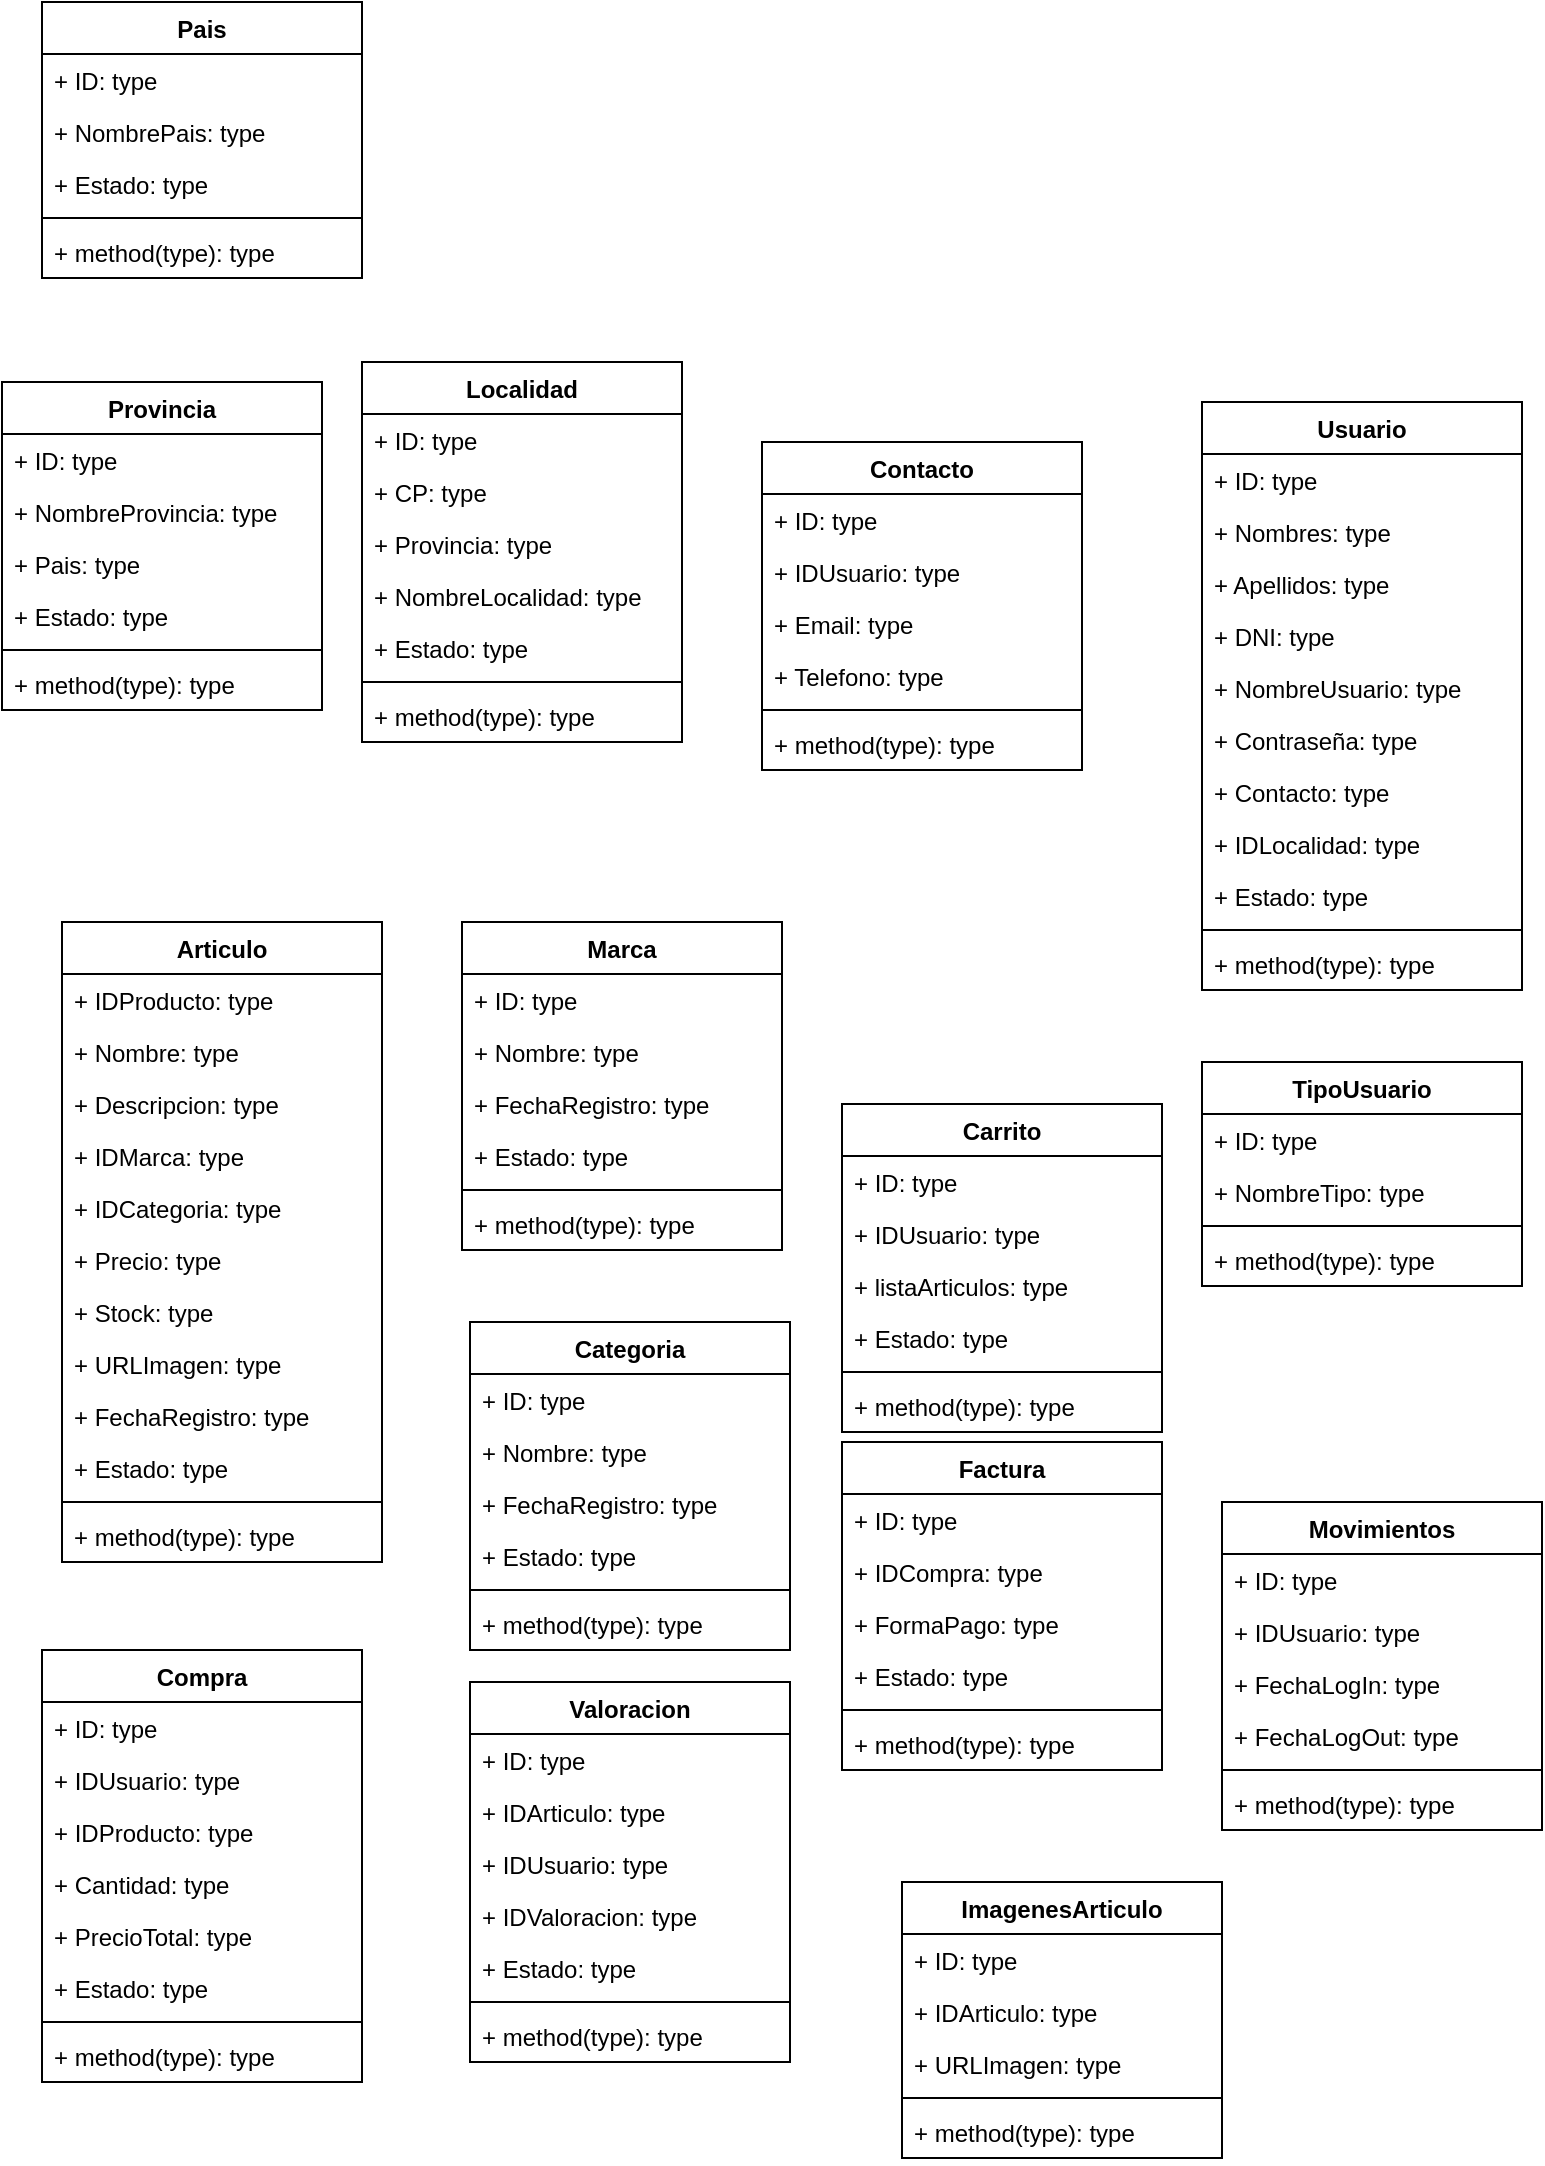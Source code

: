 <mxfile version="17.4.2" type="device"><diagram id="C5RBs43oDa-KdzZeNtuy" name="Page-1"><mxGraphModel dx="782" dy="1663" grid="1" gridSize="10" guides="1" tooltips="1" connect="1" arrows="1" fold="1" page="1" pageScale="1" pageWidth="827" pageHeight="1169" math="0" shadow="0"><root><mxCell id="WIyWlLk6GJQsqaUBKTNV-0"/><mxCell id="WIyWlLk6GJQsqaUBKTNV-1" parent="WIyWlLk6GJQsqaUBKTNV-0"/><mxCell id="viKCft9GVTSBlBhjGcUB-1" value="Articulo" style="swimlane;fontStyle=1;align=center;verticalAlign=top;childLayout=stackLayout;horizontal=1;startSize=26;horizontalStack=0;resizeParent=1;resizeParentMax=0;resizeLast=0;collapsible=1;marginBottom=0;" parent="WIyWlLk6GJQsqaUBKTNV-1" vertex="1"><mxGeometry x="50" y="90" width="160" height="320" as="geometry"/></mxCell><mxCell id="viKCft9GVTSBlBhjGcUB-2" value="+ IDProducto: type" style="text;strokeColor=none;fillColor=none;align=left;verticalAlign=top;spacingLeft=4;spacingRight=4;overflow=hidden;rotatable=0;points=[[0,0.5],[1,0.5]];portConstraint=eastwest;" parent="viKCft9GVTSBlBhjGcUB-1" vertex="1"><mxGeometry y="26" width="160" height="26" as="geometry"/></mxCell><mxCell id="viKCft9GVTSBlBhjGcUB-26" value="+ Nombre: type" style="text;strokeColor=none;fillColor=none;align=left;verticalAlign=top;spacingLeft=4;spacingRight=4;overflow=hidden;rotatable=0;points=[[0,0.5],[1,0.5]];portConstraint=eastwest;" parent="viKCft9GVTSBlBhjGcUB-1" vertex="1"><mxGeometry y="52" width="160" height="26" as="geometry"/></mxCell><mxCell id="viKCft9GVTSBlBhjGcUB-23" value="+ Descripcion: type" style="text;strokeColor=none;fillColor=none;align=left;verticalAlign=top;spacingLeft=4;spacingRight=4;overflow=hidden;rotatable=0;points=[[0,0.5],[1,0.5]];portConstraint=eastwest;" parent="viKCft9GVTSBlBhjGcUB-1" vertex="1"><mxGeometry y="78" width="160" height="26" as="geometry"/></mxCell><mxCell id="viKCft9GVTSBlBhjGcUB-24" value="+ IDMarca: type" style="text;strokeColor=none;fillColor=none;align=left;verticalAlign=top;spacingLeft=4;spacingRight=4;overflow=hidden;rotatable=0;points=[[0,0.5],[1,0.5]];portConstraint=eastwest;" parent="viKCft9GVTSBlBhjGcUB-1" vertex="1"><mxGeometry y="104" width="160" height="26" as="geometry"/></mxCell><mxCell id="viKCft9GVTSBlBhjGcUB-28" value="+ IDCategoria: type" style="text;strokeColor=none;fillColor=none;align=left;verticalAlign=top;spacingLeft=4;spacingRight=4;overflow=hidden;rotatable=0;points=[[0,0.5],[1,0.5]];portConstraint=eastwest;" parent="viKCft9GVTSBlBhjGcUB-1" vertex="1"><mxGeometry y="130" width="160" height="26" as="geometry"/></mxCell><mxCell id="viKCft9GVTSBlBhjGcUB-27" value="+ Precio: type" style="text;strokeColor=none;fillColor=none;align=left;verticalAlign=top;spacingLeft=4;spacingRight=4;overflow=hidden;rotatable=0;points=[[0,0.5],[1,0.5]];portConstraint=eastwest;" parent="viKCft9GVTSBlBhjGcUB-1" vertex="1"><mxGeometry y="156" width="160" height="26" as="geometry"/></mxCell><mxCell id="viKCft9GVTSBlBhjGcUB-21" value="+ Stock: type" style="text;strokeColor=none;fillColor=none;align=left;verticalAlign=top;spacingLeft=4;spacingRight=4;overflow=hidden;rotatable=0;points=[[0,0.5],[1,0.5]];portConstraint=eastwest;" parent="viKCft9GVTSBlBhjGcUB-1" vertex="1"><mxGeometry y="182" width="160" height="26" as="geometry"/></mxCell><mxCell id="viKCft9GVTSBlBhjGcUB-22" value="+ URLImagen: type" style="text;strokeColor=none;fillColor=none;align=left;verticalAlign=top;spacingLeft=4;spacingRight=4;overflow=hidden;rotatable=0;points=[[0,0.5],[1,0.5]];portConstraint=eastwest;" parent="viKCft9GVTSBlBhjGcUB-1" vertex="1"><mxGeometry y="208" width="160" height="26" as="geometry"/></mxCell><mxCell id="viKCft9GVTSBlBhjGcUB-29" value="+ FechaRegistro: type" style="text;strokeColor=none;fillColor=none;align=left;verticalAlign=top;spacingLeft=4;spacingRight=4;overflow=hidden;rotatable=0;points=[[0,0.5],[1,0.5]];portConstraint=eastwest;" parent="viKCft9GVTSBlBhjGcUB-1" vertex="1"><mxGeometry y="234" width="160" height="26" as="geometry"/></mxCell><mxCell id="viKCft9GVTSBlBhjGcUB-31" value="+ Estado: type" style="text;strokeColor=none;fillColor=none;align=left;verticalAlign=top;spacingLeft=4;spacingRight=4;overflow=hidden;rotatable=0;points=[[0,0.5],[1,0.5]];portConstraint=eastwest;" parent="viKCft9GVTSBlBhjGcUB-1" vertex="1"><mxGeometry y="260" width="160" height="26" as="geometry"/></mxCell><mxCell id="viKCft9GVTSBlBhjGcUB-3" value="" style="line;strokeWidth=1;fillColor=none;align=left;verticalAlign=middle;spacingTop=-1;spacingLeft=3;spacingRight=3;rotatable=0;labelPosition=right;points=[];portConstraint=eastwest;" parent="viKCft9GVTSBlBhjGcUB-1" vertex="1"><mxGeometry y="286" width="160" height="8" as="geometry"/></mxCell><mxCell id="viKCft9GVTSBlBhjGcUB-4" value="+ method(type): type" style="text;strokeColor=none;fillColor=none;align=left;verticalAlign=top;spacingLeft=4;spacingRight=4;overflow=hidden;rotatable=0;points=[[0,0.5],[1,0.5]];portConstraint=eastwest;" parent="viKCft9GVTSBlBhjGcUB-1" vertex="1"><mxGeometry y="294" width="160" height="26" as="geometry"/></mxCell><mxCell id="viKCft9GVTSBlBhjGcUB-5" value="Marca" style="swimlane;fontStyle=1;align=center;verticalAlign=top;childLayout=stackLayout;horizontal=1;startSize=26;horizontalStack=0;resizeParent=1;resizeParentMax=0;resizeLast=0;collapsible=1;marginBottom=0;" parent="WIyWlLk6GJQsqaUBKTNV-1" vertex="1"><mxGeometry x="250" y="90" width="160" height="164" as="geometry"/></mxCell><mxCell id="viKCft9GVTSBlBhjGcUB-6" value="+ ID: type" style="text;strokeColor=none;fillColor=none;align=left;verticalAlign=top;spacingLeft=4;spacingRight=4;overflow=hidden;rotatable=0;points=[[0,0.5],[1,0.5]];portConstraint=eastwest;" parent="viKCft9GVTSBlBhjGcUB-5" vertex="1"><mxGeometry y="26" width="160" height="26" as="geometry"/></mxCell><mxCell id="viKCft9GVTSBlBhjGcUB-34" value="+ Nombre: type" style="text;strokeColor=none;fillColor=none;align=left;verticalAlign=top;spacingLeft=4;spacingRight=4;overflow=hidden;rotatable=0;points=[[0,0.5],[1,0.5]];portConstraint=eastwest;" parent="viKCft9GVTSBlBhjGcUB-5" vertex="1"><mxGeometry y="52" width="160" height="26" as="geometry"/></mxCell><mxCell id="viKCft9GVTSBlBhjGcUB-35" value="+ FechaRegistro: type" style="text;strokeColor=none;fillColor=none;align=left;verticalAlign=top;spacingLeft=4;spacingRight=4;overflow=hidden;rotatable=0;points=[[0,0.5],[1,0.5]];portConstraint=eastwest;" parent="viKCft9GVTSBlBhjGcUB-5" vertex="1"><mxGeometry y="78" width="160" height="26" as="geometry"/></mxCell><mxCell id="viKCft9GVTSBlBhjGcUB-33" value="+ Estado: type" style="text;strokeColor=none;fillColor=none;align=left;verticalAlign=top;spacingLeft=4;spacingRight=4;overflow=hidden;rotatable=0;points=[[0,0.5],[1,0.5]];portConstraint=eastwest;" parent="viKCft9GVTSBlBhjGcUB-5" vertex="1"><mxGeometry y="104" width="160" height="26" as="geometry"/></mxCell><mxCell id="viKCft9GVTSBlBhjGcUB-7" value="" style="line;strokeWidth=1;fillColor=none;align=left;verticalAlign=middle;spacingTop=-1;spacingLeft=3;spacingRight=3;rotatable=0;labelPosition=right;points=[];portConstraint=eastwest;" parent="viKCft9GVTSBlBhjGcUB-5" vertex="1"><mxGeometry y="130" width="160" height="8" as="geometry"/></mxCell><mxCell id="viKCft9GVTSBlBhjGcUB-8" value="+ method(type): type" style="text;strokeColor=none;fillColor=none;align=left;verticalAlign=top;spacingLeft=4;spacingRight=4;overflow=hidden;rotatable=0;points=[[0,0.5],[1,0.5]];portConstraint=eastwest;" parent="viKCft9GVTSBlBhjGcUB-5" vertex="1"><mxGeometry y="138" width="160" height="26" as="geometry"/></mxCell><mxCell id="viKCft9GVTSBlBhjGcUB-9" value="Categoria" style="swimlane;fontStyle=1;align=center;verticalAlign=top;childLayout=stackLayout;horizontal=1;startSize=26;horizontalStack=0;resizeParent=1;resizeParentMax=0;resizeLast=0;collapsible=1;marginBottom=0;" parent="WIyWlLk6GJQsqaUBKTNV-1" vertex="1"><mxGeometry x="254" y="290" width="160" height="164" as="geometry"/></mxCell><mxCell id="viKCft9GVTSBlBhjGcUB-10" value="+ ID: type" style="text;strokeColor=none;fillColor=none;align=left;verticalAlign=top;spacingLeft=4;spacingRight=4;overflow=hidden;rotatable=0;points=[[0,0.5],[1,0.5]];portConstraint=eastwest;" parent="viKCft9GVTSBlBhjGcUB-9" vertex="1"><mxGeometry y="26" width="160" height="26" as="geometry"/></mxCell><mxCell id="viKCft9GVTSBlBhjGcUB-36" value="+ Nombre: type" style="text;strokeColor=none;fillColor=none;align=left;verticalAlign=top;spacingLeft=4;spacingRight=4;overflow=hidden;rotatable=0;points=[[0,0.5],[1,0.5]];portConstraint=eastwest;" parent="viKCft9GVTSBlBhjGcUB-9" vertex="1"><mxGeometry y="52" width="160" height="26" as="geometry"/></mxCell><mxCell id="viKCft9GVTSBlBhjGcUB-37" value="+ FechaRegistro: type" style="text;strokeColor=none;fillColor=none;align=left;verticalAlign=top;spacingLeft=4;spacingRight=4;overflow=hidden;rotatable=0;points=[[0,0.5],[1,0.5]];portConstraint=eastwest;" parent="viKCft9GVTSBlBhjGcUB-9" vertex="1"><mxGeometry y="78" width="160" height="26" as="geometry"/></mxCell><mxCell id="viKCft9GVTSBlBhjGcUB-38" value="+ Estado: type" style="text;strokeColor=none;fillColor=none;align=left;verticalAlign=top;spacingLeft=4;spacingRight=4;overflow=hidden;rotatable=0;points=[[0,0.5],[1,0.5]];portConstraint=eastwest;" parent="viKCft9GVTSBlBhjGcUB-9" vertex="1"><mxGeometry y="104" width="160" height="26" as="geometry"/></mxCell><mxCell id="viKCft9GVTSBlBhjGcUB-11" value="" style="line;strokeWidth=1;fillColor=none;align=left;verticalAlign=middle;spacingTop=-1;spacingLeft=3;spacingRight=3;rotatable=0;labelPosition=right;points=[];portConstraint=eastwest;" parent="viKCft9GVTSBlBhjGcUB-9" vertex="1"><mxGeometry y="130" width="160" height="8" as="geometry"/></mxCell><mxCell id="viKCft9GVTSBlBhjGcUB-12" value="+ method(type): type" style="text;strokeColor=none;fillColor=none;align=left;verticalAlign=top;spacingLeft=4;spacingRight=4;overflow=hidden;rotatable=0;points=[[0,0.5],[1,0.5]];portConstraint=eastwest;" parent="viKCft9GVTSBlBhjGcUB-9" vertex="1"><mxGeometry y="138" width="160" height="26" as="geometry"/></mxCell><mxCell id="viKCft9GVTSBlBhjGcUB-13" value="Carrito" style="swimlane;fontStyle=1;align=center;verticalAlign=top;childLayout=stackLayout;horizontal=1;startSize=26;horizontalStack=0;resizeParent=1;resizeParentMax=0;resizeLast=0;collapsible=1;marginBottom=0;" parent="WIyWlLk6GJQsqaUBKTNV-1" vertex="1"><mxGeometry x="440" y="181" width="160" height="164" as="geometry"/></mxCell><mxCell id="viKCft9GVTSBlBhjGcUB-14" value="+ ID: type" style="text;strokeColor=none;fillColor=none;align=left;verticalAlign=top;spacingLeft=4;spacingRight=4;overflow=hidden;rotatable=0;points=[[0,0.5],[1,0.5]];portConstraint=eastwest;" parent="viKCft9GVTSBlBhjGcUB-13" vertex="1"><mxGeometry y="26" width="160" height="26" as="geometry"/></mxCell><mxCell id="viKCft9GVTSBlBhjGcUB-39" value="+ IDUsuario: type" style="text;strokeColor=none;fillColor=none;align=left;verticalAlign=top;spacingLeft=4;spacingRight=4;overflow=hidden;rotatable=0;points=[[0,0.5],[1,0.5]];portConstraint=eastwest;" parent="viKCft9GVTSBlBhjGcUB-13" vertex="1"><mxGeometry y="52" width="160" height="26" as="geometry"/></mxCell><mxCell id="viKCft9GVTSBlBhjGcUB-40" value="+ listaArticulos: type" style="text;strokeColor=none;fillColor=none;align=left;verticalAlign=top;spacingLeft=4;spacingRight=4;overflow=hidden;rotatable=0;points=[[0,0.5],[1,0.5]];portConstraint=eastwest;" parent="viKCft9GVTSBlBhjGcUB-13" vertex="1"><mxGeometry y="78" width="160" height="26" as="geometry"/></mxCell><mxCell id="xOMj_ARB8Mjc3hyFYVO3-38" value="+ Estado: type" style="text;strokeColor=none;fillColor=none;align=left;verticalAlign=top;spacingLeft=4;spacingRight=4;overflow=hidden;rotatable=0;points=[[0,0.5],[1,0.5]];portConstraint=eastwest;" parent="viKCft9GVTSBlBhjGcUB-13" vertex="1"><mxGeometry y="104" width="160" height="26" as="geometry"/></mxCell><mxCell id="viKCft9GVTSBlBhjGcUB-15" value="" style="line;strokeWidth=1;fillColor=none;align=left;verticalAlign=middle;spacingTop=-1;spacingLeft=3;spacingRight=3;rotatable=0;labelPosition=right;points=[];portConstraint=eastwest;" parent="viKCft9GVTSBlBhjGcUB-13" vertex="1"><mxGeometry y="130" width="160" height="8" as="geometry"/></mxCell><mxCell id="viKCft9GVTSBlBhjGcUB-16" value="+ method(type): type" style="text;strokeColor=none;fillColor=none;align=left;verticalAlign=top;spacingLeft=4;spacingRight=4;overflow=hidden;rotatable=0;points=[[0,0.5],[1,0.5]];portConstraint=eastwest;" parent="viKCft9GVTSBlBhjGcUB-13" vertex="1"><mxGeometry y="138" width="160" height="26" as="geometry"/></mxCell><mxCell id="viKCft9GVTSBlBhjGcUB-17" value="Compra" style="swimlane;fontStyle=1;align=center;verticalAlign=top;childLayout=stackLayout;horizontal=1;startSize=26;horizontalStack=0;resizeParent=1;resizeParentMax=0;resizeLast=0;collapsible=1;marginBottom=0;" parent="WIyWlLk6GJQsqaUBKTNV-1" vertex="1"><mxGeometry x="40" y="454" width="160" height="216" as="geometry"/></mxCell><mxCell id="viKCft9GVTSBlBhjGcUB-18" value="+ ID: type" style="text;strokeColor=none;fillColor=none;align=left;verticalAlign=top;spacingLeft=4;spacingRight=4;overflow=hidden;rotatable=0;points=[[0,0.5],[1,0.5]];portConstraint=eastwest;" parent="viKCft9GVTSBlBhjGcUB-17" vertex="1"><mxGeometry y="26" width="160" height="26" as="geometry"/></mxCell><mxCell id="xOMj_ARB8Mjc3hyFYVO3-39" value="+ IDUsuario: type" style="text;strokeColor=none;fillColor=none;align=left;verticalAlign=top;spacingLeft=4;spacingRight=4;overflow=hidden;rotatable=0;points=[[0,0.5],[1,0.5]];portConstraint=eastwest;" parent="viKCft9GVTSBlBhjGcUB-17" vertex="1"><mxGeometry y="52" width="160" height="26" as="geometry"/></mxCell><mxCell id="xOMj_ARB8Mjc3hyFYVO3-55" value="+ IDProducto: type" style="text;strokeColor=none;fillColor=none;align=left;verticalAlign=top;spacingLeft=4;spacingRight=4;overflow=hidden;rotatable=0;points=[[0,0.5],[1,0.5]];portConstraint=eastwest;" parent="viKCft9GVTSBlBhjGcUB-17" vertex="1"><mxGeometry y="78" width="160" height="26" as="geometry"/></mxCell><mxCell id="xOMj_ARB8Mjc3hyFYVO3-43" value="+ Cantidad: type" style="text;strokeColor=none;fillColor=none;align=left;verticalAlign=top;spacingLeft=4;spacingRight=4;overflow=hidden;rotatable=0;points=[[0,0.5],[1,0.5]];portConstraint=eastwest;" parent="viKCft9GVTSBlBhjGcUB-17" vertex="1"><mxGeometry y="104" width="160" height="26" as="geometry"/></mxCell><mxCell id="xOMj_ARB8Mjc3hyFYVO3-45" value="+ PrecioTotal: type" style="text;strokeColor=none;fillColor=none;align=left;verticalAlign=top;spacingLeft=4;spacingRight=4;overflow=hidden;rotatable=0;points=[[0,0.5],[1,0.5]];portConstraint=eastwest;" parent="viKCft9GVTSBlBhjGcUB-17" vertex="1"><mxGeometry y="130" width="160" height="26" as="geometry"/></mxCell><mxCell id="xOMj_ARB8Mjc3hyFYVO3-40" value="+ Estado: type" style="text;strokeColor=none;fillColor=none;align=left;verticalAlign=top;spacingLeft=4;spacingRight=4;overflow=hidden;rotatable=0;points=[[0,0.5],[1,0.5]];portConstraint=eastwest;" parent="viKCft9GVTSBlBhjGcUB-17" vertex="1"><mxGeometry y="156" width="160" height="26" as="geometry"/></mxCell><mxCell id="viKCft9GVTSBlBhjGcUB-19" value="" style="line;strokeWidth=1;fillColor=none;align=left;verticalAlign=middle;spacingTop=-1;spacingLeft=3;spacingRight=3;rotatable=0;labelPosition=right;points=[];portConstraint=eastwest;" parent="viKCft9GVTSBlBhjGcUB-17" vertex="1"><mxGeometry y="182" width="160" height="8" as="geometry"/></mxCell><mxCell id="viKCft9GVTSBlBhjGcUB-20" value="+ method(type): type" style="text;strokeColor=none;fillColor=none;align=left;verticalAlign=top;spacingLeft=4;spacingRight=4;overflow=hidden;rotatable=0;points=[[0,0.5],[1,0.5]];portConstraint=eastwest;" parent="viKCft9GVTSBlBhjGcUB-17" vertex="1"><mxGeometry y="190" width="160" height="26" as="geometry"/></mxCell><mxCell id="viKCft9GVTSBlBhjGcUB-41" value="Usuario" style="swimlane;fontStyle=1;align=center;verticalAlign=top;childLayout=stackLayout;horizontal=1;startSize=26;horizontalStack=0;resizeParent=1;resizeParentMax=0;resizeLast=0;collapsible=1;marginBottom=0;" parent="WIyWlLk6GJQsqaUBKTNV-1" vertex="1"><mxGeometry x="620" y="-170" width="160" height="294" as="geometry"/></mxCell><mxCell id="viKCft9GVTSBlBhjGcUB-42" value="+ ID: type" style="text;strokeColor=none;fillColor=none;align=left;verticalAlign=top;spacingLeft=4;spacingRight=4;overflow=hidden;rotatable=0;points=[[0,0.5],[1,0.5]];portConstraint=eastwest;" parent="viKCft9GVTSBlBhjGcUB-41" vertex="1"><mxGeometry y="26" width="160" height="26" as="geometry"/></mxCell><mxCell id="viKCft9GVTSBlBhjGcUB-46" value="+ Nombres: type" style="text;strokeColor=none;fillColor=none;align=left;verticalAlign=top;spacingLeft=4;spacingRight=4;overflow=hidden;rotatable=0;points=[[0,0.5],[1,0.5]];portConstraint=eastwest;" parent="viKCft9GVTSBlBhjGcUB-41" vertex="1"><mxGeometry y="52" width="160" height="26" as="geometry"/></mxCell><mxCell id="viKCft9GVTSBlBhjGcUB-47" value="+ Apellidos: type" style="text;strokeColor=none;fillColor=none;align=left;verticalAlign=top;spacingLeft=4;spacingRight=4;overflow=hidden;rotatable=0;points=[[0,0.5],[1,0.5]];portConstraint=eastwest;" parent="viKCft9GVTSBlBhjGcUB-41" vertex="1"><mxGeometry y="78" width="160" height="26" as="geometry"/></mxCell><mxCell id="xOMj_ARB8Mjc3hyFYVO3-2" value="+ DNI: type" style="text;strokeColor=none;fillColor=none;align=left;verticalAlign=top;spacingLeft=4;spacingRight=4;overflow=hidden;rotatable=0;points=[[0,0.5],[1,0.5]];portConstraint=eastwest;" parent="viKCft9GVTSBlBhjGcUB-41" vertex="1"><mxGeometry y="104" width="160" height="26" as="geometry"/></mxCell><mxCell id="xOMj_ARB8Mjc3hyFYVO3-1" value="+ NombreUsuario: type" style="text;strokeColor=none;fillColor=none;align=left;verticalAlign=top;spacingLeft=4;spacingRight=4;overflow=hidden;rotatable=0;points=[[0,0.5],[1,0.5]];portConstraint=eastwest;" parent="viKCft9GVTSBlBhjGcUB-41" vertex="1"><mxGeometry y="130" width="160" height="26" as="geometry"/></mxCell><mxCell id="xOMj_ARB8Mjc3hyFYVO3-0" value="+ Contraseña: type" style="text;strokeColor=none;fillColor=none;align=left;verticalAlign=top;spacingLeft=4;spacingRight=4;overflow=hidden;rotatable=0;points=[[0,0.5],[1,0.5]];portConstraint=eastwest;" parent="viKCft9GVTSBlBhjGcUB-41" vertex="1"><mxGeometry y="156" width="160" height="26" as="geometry"/></mxCell><mxCell id="viKCft9GVTSBlBhjGcUB-45" value="+ Contacto: type" style="text;strokeColor=none;fillColor=none;align=left;verticalAlign=top;spacingLeft=4;spacingRight=4;overflow=hidden;rotatable=0;points=[[0,0.5],[1,0.5]];portConstraint=eastwest;" parent="viKCft9GVTSBlBhjGcUB-41" vertex="1"><mxGeometry y="182" width="160" height="26" as="geometry"/></mxCell><mxCell id="xOMj_ARB8Mjc3hyFYVO3-14" value="+ IDLocalidad: type" style="text;strokeColor=none;fillColor=none;align=left;verticalAlign=top;spacingLeft=4;spacingRight=4;overflow=hidden;rotatable=0;points=[[0,0.5],[1,0.5]];portConstraint=eastwest;" parent="viKCft9GVTSBlBhjGcUB-41" vertex="1"><mxGeometry y="208" width="160" height="26" as="geometry"/></mxCell><mxCell id="xOMj_ARB8Mjc3hyFYVO3-5" value="+ Estado: type" style="text;strokeColor=none;fillColor=none;align=left;verticalAlign=top;spacingLeft=4;spacingRight=4;overflow=hidden;rotatable=0;points=[[0,0.5],[1,0.5]];portConstraint=eastwest;" parent="viKCft9GVTSBlBhjGcUB-41" vertex="1"><mxGeometry y="234" width="160" height="26" as="geometry"/></mxCell><mxCell id="viKCft9GVTSBlBhjGcUB-43" value="" style="line;strokeWidth=1;fillColor=none;align=left;verticalAlign=middle;spacingTop=-1;spacingLeft=3;spacingRight=3;rotatable=0;labelPosition=right;points=[];portConstraint=eastwest;" parent="viKCft9GVTSBlBhjGcUB-41" vertex="1"><mxGeometry y="260" width="160" height="8" as="geometry"/></mxCell><mxCell id="viKCft9GVTSBlBhjGcUB-44" value="+ method(type): type" style="text;strokeColor=none;fillColor=none;align=left;verticalAlign=top;spacingLeft=4;spacingRight=4;overflow=hidden;rotatable=0;points=[[0,0.5],[1,0.5]];portConstraint=eastwest;" parent="viKCft9GVTSBlBhjGcUB-41" vertex="1"><mxGeometry y="268" width="160" height="26" as="geometry"/></mxCell><mxCell id="viKCft9GVTSBlBhjGcUB-48" value="Factura" style="swimlane;fontStyle=1;align=center;verticalAlign=top;childLayout=stackLayout;horizontal=1;startSize=26;horizontalStack=0;resizeParent=1;resizeParentMax=0;resizeLast=0;collapsible=1;marginBottom=0;" parent="WIyWlLk6GJQsqaUBKTNV-1" vertex="1"><mxGeometry x="440" y="350" width="160" height="164" as="geometry"/></mxCell><mxCell id="viKCft9GVTSBlBhjGcUB-49" value="+ ID: type" style="text;strokeColor=none;fillColor=none;align=left;verticalAlign=top;spacingLeft=4;spacingRight=4;overflow=hidden;rotatable=0;points=[[0,0.5],[1,0.5]];portConstraint=eastwest;" parent="viKCft9GVTSBlBhjGcUB-48" vertex="1"><mxGeometry y="26" width="160" height="26" as="geometry"/></mxCell><mxCell id="xOMj_ARB8Mjc3hyFYVO3-57" value="+ IDCompra: type" style="text;strokeColor=none;fillColor=none;align=left;verticalAlign=top;spacingLeft=4;spacingRight=4;overflow=hidden;rotatable=0;points=[[0,0.5],[1,0.5]];portConstraint=eastwest;" parent="viKCft9GVTSBlBhjGcUB-48" vertex="1"><mxGeometry y="52" width="160" height="26" as="geometry"/></mxCell><mxCell id="xOMj_ARB8Mjc3hyFYVO3-59" value="+ FormaPago: type" style="text;strokeColor=none;fillColor=none;align=left;verticalAlign=top;spacingLeft=4;spacingRight=4;overflow=hidden;rotatable=0;points=[[0,0.5],[1,0.5]];portConstraint=eastwest;" parent="viKCft9GVTSBlBhjGcUB-48" vertex="1"><mxGeometry y="78" width="160" height="26" as="geometry"/></mxCell><mxCell id="xOMj_ARB8Mjc3hyFYVO3-56" value="+ Estado: type" style="text;strokeColor=none;fillColor=none;align=left;verticalAlign=top;spacingLeft=4;spacingRight=4;overflow=hidden;rotatable=0;points=[[0,0.5],[1,0.5]];portConstraint=eastwest;" parent="viKCft9GVTSBlBhjGcUB-48" vertex="1"><mxGeometry y="104" width="160" height="26" as="geometry"/></mxCell><mxCell id="viKCft9GVTSBlBhjGcUB-50" value="" style="line;strokeWidth=1;fillColor=none;align=left;verticalAlign=middle;spacingTop=-1;spacingLeft=3;spacingRight=3;rotatable=0;labelPosition=right;points=[];portConstraint=eastwest;" parent="viKCft9GVTSBlBhjGcUB-48" vertex="1"><mxGeometry y="130" width="160" height="8" as="geometry"/></mxCell><mxCell id="viKCft9GVTSBlBhjGcUB-51" value="+ method(type): type" style="text;strokeColor=none;fillColor=none;align=left;verticalAlign=top;spacingLeft=4;spacingRight=4;overflow=hidden;rotatable=0;points=[[0,0.5],[1,0.5]];portConstraint=eastwest;" parent="viKCft9GVTSBlBhjGcUB-48" vertex="1"><mxGeometry y="138" width="160" height="26" as="geometry"/></mxCell><mxCell id="viKCft9GVTSBlBhjGcUB-52" value="TipoUsuario" style="swimlane;fontStyle=1;align=center;verticalAlign=top;childLayout=stackLayout;horizontal=1;startSize=26;horizontalStack=0;resizeParent=1;resizeParentMax=0;resizeLast=0;collapsible=1;marginBottom=0;" parent="WIyWlLk6GJQsqaUBKTNV-1" vertex="1"><mxGeometry x="620" y="160" width="160" height="112" as="geometry"/></mxCell><mxCell id="viKCft9GVTSBlBhjGcUB-53" value="+ ID: type" style="text;strokeColor=none;fillColor=none;align=left;verticalAlign=top;spacingLeft=4;spacingRight=4;overflow=hidden;rotatable=0;points=[[0,0.5],[1,0.5]];portConstraint=eastwest;" parent="viKCft9GVTSBlBhjGcUB-52" vertex="1"><mxGeometry y="26" width="160" height="26" as="geometry"/></mxCell><mxCell id="xOMj_ARB8Mjc3hyFYVO3-60" value="+ NombreTipo: type" style="text;strokeColor=none;fillColor=none;align=left;verticalAlign=top;spacingLeft=4;spacingRight=4;overflow=hidden;rotatable=0;points=[[0,0.5],[1,0.5]];portConstraint=eastwest;" parent="viKCft9GVTSBlBhjGcUB-52" vertex="1"><mxGeometry y="52" width="160" height="26" as="geometry"/></mxCell><mxCell id="viKCft9GVTSBlBhjGcUB-54" value="" style="line;strokeWidth=1;fillColor=none;align=left;verticalAlign=middle;spacingTop=-1;spacingLeft=3;spacingRight=3;rotatable=0;labelPosition=right;points=[];portConstraint=eastwest;" parent="viKCft9GVTSBlBhjGcUB-52" vertex="1"><mxGeometry y="78" width="160" height="8" as="geometry"/></mxCell><mxCell id="viKCft9GVTSBlBhjGcUB-55" value="+ method(type): type" style="text;strokeColor=none;fillColor=none;align=left;verticalAlign=top;spacingLeft=4;spacingRight=4;overflow=hidden;rotatable=0;points=[[0,0.5],[1,0.5]];portConstraint=eastwest;" parent="viKCft9GVTSBlBhjGcUB-52" vertex="1"><mxGeometry y="86" width="160" height="26" as="geometry"/></mxCell><mxCell id="viKCft9GVTSBlBhjGcUB-56" value="Movimientos" style="swimlane;fontStyle=1;align=center;verticalAlign=top;childLayout=stackLayout;horizontal=1;startSize=26;horizontalStack=0;resizeParent=1;resizeParentMax=0;resizeLast=0;collapsible=1;marginBottom=0;" parent="WIyWlLk6GJQsqaUBKTNV-1" vertex="1"><mxGeometry x="630" y="380" width="160" height="164" as="geometry"/></mxCell><mxCell id="viKCft9GVTSBlBhjGcUB-57" value="+ ID: type" style="text;strokeColor=none;fillColor=none;align=left;verticalAlign=top;spacingLeft=4;spacingRight=4;overflow=hidden;rotatable=0;points=[[0,0.5],[1,0.5]];portConstraint=eastwest;" parent="viKCft9GVTSBlBhjGcUB-56" vertex="1"><mxGeometry y="26" width="160" height="26" as="geometry"/></mxCell><mxCell id="xOMj_ARB8Mjc3hyFYVO3-61" value="+ IDUsuario: type" style="text;strokeColor=none;fillColor=none;align=left;verticalAlign=top;spacingLeft=4;spacingRight=4;overflow=hidden;rotatable=0;points=[[0,0.5],[1,0.5]];portConstraint=eastwest;" parent="viKCft9GVTSBlBhjGcUB-56" vertex="1"><mxGeometry y="52" width="160" height="26" as="geometry"/></mxCell><mxCell id="xOMj_ARB8Mjc3hyFYVO3-64" value="+ FechaLogIn: type" style="text;strokeColor=none;fillColor=none;align=left;verticalAlign=top;spacingLeft=4;spacingRight=4;overflow=hidden;rotatable=0;points=[[0,0.5],[1,0.5]];portConstraint=eastwest;" parent="viKCft9GVTSBlBhjGcUB-56" vertex="1"><mxGeometry y="78" width="160" height="26" as="geometry"/></mxCell><mxCell id="xOMj_ARB8Mjc3hyFYVO3-63" value="+ FechaLogOut: type" style="text;strokeColor=none;fillColor=none;align=left;verticalAlign=top;spacingLeft=4;spacingRight=4;overflow=hidden;rotatable=0;points=[[0,0.5],[1,0.5]];portConstraint=eastwest;" parent="viKCft9GVTSBlBhjGcUB-56" vertex="1"><mxGeometry y="104" width="160" height="26" as="geometry"/></mxCell><mxCell id="viKCft9GVTSBlBhjGcUB-58" value="" style="line;strokeWidth=1;fillColor=none;align=left;verticalAlign=middle;spacingTop=-1;spacingLeft=3;spacingRight=3;rotatable=0;labelPosition=right;points=[];portConstraint=eastwest;" parent="viKCft9GVTSBlBhjGcUB-56" vertex="1"><mxGeometry y="130" width="160" height="8" as="geometry"/></mxCell><mxCell id="viKCft9GVTSBlBhjGcUB-59" value="+ method(type): type" style="text;strokeColor=none;fillColor=none;align=left;verticalAlign=top;spacingLeft=4;spacingRight=4;overflow=hidden;rotatable=0;points=[[0,0.5],[1,0.5]];portConstraint=eastwest;" parent="viKCft9GVTSBlBhjGcUB-56" vertex="1"><mxGeometry y="138" width="160" height="26" as="geometry"/></mxCell><mxCell id="xOMj_ARB8Mjc3hyFYVO3-6" value="Contacto" style="swimlane;fontStyle=1;align=center;verticalAlign=top;childLayout=stackLayout;horizontal=1;startSize=26;horizontalStack=0;resizeParent=1;resizeParentMax=0;resizeLast=0;collapsible=1;marginBottom=0;" parent="WIyWlLk6GJQsqaUBKTNV-1" vertex="1"><mxGeometry x="400" y="-150" width="160" height="164" as="geometry"/></mxCell><mxCell id="xOMj_ARB8Mjc3hyFYVO3-7" value="+ ID: type" style="text;strokeColor=none;fillColor=none;align=left;verticalAlign=top;spacingLeft=4;spacingRight=4;overflow=hidden;rotatable=0;points=[[0,0.5],[1,0.5]];portConstraint=eastwest;" parent="xOMj_ARB8Mjc3hyFYVO3-6" vertex="1"><mxGeometry y="26" width="160" height="26" as="geometry"/></mxCell><mxCell id="xOMj_ARB8Mjc3hyFYVO3-36" value="+ IDUsuario: type" style="text;strokeColor=none;fillColor=none;align=left;verticalAlign=top;spacingLeft=4;spacingRight=4;overflow=hidden;rotatable=0;points=[[0,0.5],[1,0.5]];portConstraint=eastwest;" parent="xOMj_ARB8Mjc3hyFYVO3-6" vertex="1"><mxGeometry y="52" width="160" height="26" as="geometry"/></mxCell><mxCell id="xOMj_ARB8Mjc3hyFYVO3-3" value="+ Email: type" style="text;strokeColor=none;fillColor=none;align=left;verticalAlign=top;spacingLeft=4;spacingRight=4;overflow=hidden;rotatable=0;points=[[0,0.5],[1,0.5]];portConstraint=eastwest;" parent="xOMj_ARB8Mjc3hyFYVO3-6" vertex="1"><mxGeometry y="78" width="160" height="26" as="geometry"/></mxCell><mxCell id="xOMj_ARB8Mjc3hyFYVO3-4" value="+ Telefono: type" style="text;strokeColor=none;fillColor=none;align=left;verticalAlign=top;spacingLeft=4;spacingRight=4;overflow=hidden;rotatable=0;points=[[0,0.5],[1,0.5]];portConstraint=eastwest;" parent="xOMj_ARB8Mjc3hyFYVO3-6" vertex="1"><mxGeometry y="104" width="160" height="26" as="geometry"/></mxCell><mxCell id="xOMj_ARB8Mjc3hyFYVO3-8" value="" style="line;strokeWidth=1;fillColor=none;align=left;verticalAlign=middle;spacingTop=-1;spacingLeft=3;spacingRight=3;rotatable=0;labelPosition=right;points=[];portConstraint=eastwest;" parent="xOMj_ARB8Mjc3hyFYVO3-6" vertex="1"><mxGeometry y="130" width="160" height="8" as="geometry"/></mxCell><mxCell id="xOMj_ARB8Mjc3hyFYVO3-9" value="+ method(type): type" style="text;strokeColor=none;fillColor=none;align=left;verticalAlign=top;spacingLeft=4;spacingRight=4;overflow=hidden;rotatable=0;points=[[0,0.5],[1,0.5]];portConstraint=eastwest;" parent="xOMj_ARB8Mjc3hyFYVO3-6" vertex="1"><mxGeometry y="138" width="160" height="26" as="geometry"/></mxCell><mxCell id="xOMj_ARB8Mjc3hyFYVO3-15" value="Localidad" style="swimlane;fontStyle=1;align=center;verticalAlign=top;childLayout=stackLayout;horizontal=1;startSize=26;horizontalStack=0;resizeParent=1;resizeParentMax=0;resizeLast=0;collapsible=1;marginBottom=0;" parent="WIyWlLk6GJQsqaUBKTNV-1" vertex="1"><mxGeometry x="200" y="-190" width="160" height="190" as="geometry"/></mxCell><mxCell id="xOMj_ARB8Mjc3hyFYVO3-16" value="+ ID: type" style="text;strokeColor=none;fillColor=none;align=left;verticalAlign=top;spacingLeft=4;spacingRight=4;overflow=hidden;rotatable=0;points=[[0,0.5],[1,0.5]];portConstraint=eastwest;" parent="xOMj_ARB8Mjc3hyFYVO3-15" vertex="1"><mxGeometry y="26" width="160" height="26" as="geometry"/></mxCell><mxCell id="xOMj_ARB8Mjc3hyFYVO3-18" value="+ CP: type" style="text;strokeColor=none;fillColor=none;align=left;verticalAlign=top;spacingLeft=4;spacingRight=4;overflow=hidden;rotatable=0;points=[[0,0.5],[1,0.5]];portConstraint=eastwest;" parent="xOMj_ARB8Mjc3hyFYVO3-15" vertex="1"><mxGeometry y="52" width="160" height="26" as="geometry"/></mxCell><mxCell id="xOMj_ARB8Mjc3hyFYVO3-17" value="+ Provincia: type" style="text;strokeColor=none;fillColor=none;align=left;verticalAlign=top;spacingLeft=4;spacingRight=4;overflow=hidden;rotatable=0;points=[[0,0.5],[1,0.5]];portConstraint=eastwest;" parent="xOMj_ARB8Mjc3hyFYVO3-15" vertex="1"><mxGeometry y="78" width="160" height="26" as="geometry"/></mxCell><mxCell id="xOMj_ARB8Mjc3hyFYVO3-27" value="+ NombreLocalidad: type" style="text;strokeColor=none;fillColor=none;align=left;verticalAlign=top;spacingLeft=4;spacingRight=4;overflow=hidden;rotatable=0;points=[[0,0.5],[1,0.5]];portConstraint=eastwest;" parent="xOMj_ARB8Mjc3hyFYVO3-15" vertex="1"><mxGeometry y="104" width="160" height="26" as="geometry"/></mxCell><mxCell id="xOMj_ARB8Mjc3hyFYVO3-35" value="+ Estado: type" style="text;strokeColor=none;fillColor=none;align=left;verticalAlign=top;spacingLeft=4;spacingRight=4;overflow=hidden;rotatable=0;points=[[0,0.5],[1,0.5]];portConstraint=eastwest;" parent="xOMj_ARB8Mjc3hyFYVO3-15" vertex="1"><mxGeometry y="130" width="160" height="26" as="geometry"/></mxCell><mxCell id="xOMj_ARB8Mjc3hyFYVO3-19" value="" style="line;strokeWidth=1;fillColor=none;align=left;verticalAlign=middle;spacingTop=-1;spacingLeft=3;spacingRight=3;rotatable=0;labelPosition=right;points=[];portConstraint=eastwest;" parent="xOMj_ARB8Mjc3hyFYVO3-15" vertex="1"><mxGeometry y="156" width="160" height="8" as="geometry"/></mxCell><mxCell id="xOMj_ARB8Mjc3hyFYVO3-20" value="+ method(type): type" style="text;strokeColor=none;fillColor=none;align=left;verticalAlign=top;spacingLeft=4;spacingRight=4;overflow=hidden;rotatable=0;points=[[0,0.5],[1,0.5]];portConstraint=eastwest;" parent="xOMj_ARB8Mjc3hyFYVO3-15" vertex="1"><mxGeometry y="164" width="160" height="26" as="geometry"/></mxCell><mxCell id="xOMj_ARB8Mjc3hyFYVO3-21" value="Provincia" style="swimlane;fontStyle=1;align=center;verticalAlign=top;childLayout=stackLayout;horizontal=1;startSize=26;horizontalStack=0;resizeParent=1;resizeParentMax=0;resizeLast=0;collapsible=1;marginBottom=0;" parent="WIyWlLk6GJQsqaUBKTNV-1" vertex="1"><mxGeometry x="20" y="-180" width="160" height="164" as="geometry"/></mxCell><mxCell id="xOMj_ARB8Mjc3hyFYVO3-22" value="+ ID: type" style="text;strokeColor=none;fillColor=none;align=left;verticalAlign=top;spacingLeft=4;spacingRight=4;overflow=hidden;rotatable=0;points=[[0,0.5],[1,0.5]];portConstraint=eastwest;" parent="xOMj_ARB8Mjc3hyFYVO3-21" vertex="1"><mxGeometry y="26" width="160" height="26" as="geometry"/></mxCell><mxCell id="xOMj_ARB8Mjc3hyFYVO3-23" value="+ NombreProvincia: type" style="text;strokeColor=none;fillColor=none;align=left;verticalAlign=top;spacingLeft=4;spacingRight=4;overflow=hidden;rotatable=0;points=[[0,0.5],[1,0.5]];portConstraint=eastwest;" parent="xOMj_ARB8Mjc3hyFYVO3-21" vertex="1"><mxGeometry y="52" width="160" height="26" as="geometry"/></mxCell><mxCell id="xOMj_ARB8Mjc3hyFYVO3-37" value="+ Pais: type" style="text;strokeColor=none;fillColor=none;align=left;verticalAlign=top;spacingLeft=4;spacingRight=4;overflow=hidden;rotatable=0;points=[[0,0.5],[1,0.5]];portConstraint=eastwest;" parent="xOMj_ARB8Mjc3hyFYVO3-21" vertex="1"><mxGeometry y="78" width="160" height="26" as="geometry"/></mxCell><mxCell id="xOMj_ARB8Mjc3hyFYVO3-24" value="+ Estado: type" style="text;strokeColor=none;fillColor=none;align=left;verticalAlign=top;spacingLeft=4;spacingRight=4;overflow=hidden;rotatable=0;points=[[0,0.5],[1,0.5]];portConstraint=eastwest;" parent="xOMj_ARB8Mjc3hyFYVO3-21" vertex="1"><mxGeometry y="104" width="160" height="26" as="geometry"/></mxCell><mxCell id="xOMj_ARB8Mjc3hyFYVO3-25" value="" style="line;strokeWidth=1;fillColor=none;align=left;verticalAlign=middle;spacingTop=-1;spacingLeft=3;spacingRight=3;rotatable=0;labelPosition=right;points=[];portConstraint=eastwest;" parent="xOMj_ARB8Mjc3hyFYVO3-21" vertex="1"><mxGeometry y="130" width="160" height="8" as="geometry"/></mxCell><mxCell id="xOMj_ARB8Mjc3hyFYVO3-26" value="+ method(type): type" style="text;strokeColor=none;fillColor=none;align=left;verticalAlign=top;spacingLeft=4;spacingRight=4;overflow=hidden;rotatable=0;points=[[0,0.5],[1,0.5]];portConstraint=eastwest;" parent="xOMj_ARB8Mjc3hyFYVO3-21" vertex="1"><mxGeometry y="138" width="160" height="26" as="geometry"/></mxCell><mxCell id="xOMj_ARB8Mjc3hyFYVO3-28" value="Pais" style="swimlane;fontStyle=1;align=center;verticalAlign=top;childLayout=stackLayout;horizontal=1;startSize=26;horizontalStack=0;resizeParent=1;resizeParentMax=0;resizeLast=0;collapsible=1;marginBottom=0;" parent="WIyWlLk6GJQsqaUBKTNV-1" vertex="1"><mxGeometry x="40" y="-370" width="160" height="138" as="geometry"/></mxCell><mxCell id="xOMj_ARB8Mjc3hyFYVO3-29" value="+ ID: type" style="text;strokeColor=none;fillColor=none;align=left;verticalAlign=top;spacingLeft=4;spacingRight=4;overflow=hidden;rotatable=0;points=[[0,0.5],[1,0.5]];portConstraint=eastwest;" parent="xOMj_ARB8Mjc3hyFYVO3-28" vertex="1"><mxGeometry y="26" width="160" height="26" as="geometry"/></mxCell><mxCell id="xOMj_ARB8Mjc3hyFYVO3-30" value="+ NombrePais: type" style="text;strokeColor=none;fillColor=none;align=left;verticalAlign=top;spacingLeft=4;spacingRight=4;overflow=hidden;rotatable=0;points=[[0,0.5],[1,0.5]];portConstraint=eastwest;" parent="xOMj_ARB8Mjc3hyFYVO3-28" vertex="1"><mxGeometry y="52" width="160" height="26" as="geometry"/></mxCell><mxCell id="xOMj_ARB8Mjc3hyFYVO3-34" value="+ Estado: type" style="text;strokeColor=none;fillColor=none;align=left;verticalAlign=top;spacingLeft=4;spacingRight=4;overflow=hidden;rotatable=0;points=[[0,0.5],[1,0.5]];portConstraint=eastwest;" parent="xOMj_ARB8Mjc3hyFYVO3-28" vertex="1"><mxGeometry y="78" width="160" height="26" as="geometry"/></mxCell><mxCell id="xOMj_ARB8Mjc3hyFYVO3-32" value="" style="line;strokeWidth=1;fillColor=none;align=left;verticalAlign=middle;spacingTop=-1;spacingLeft=3;spacingRight=3;rotatable=0;labelPosition=right;points=[];portConstraint=eastwest;" parent="xOMj_ARB8Mjc3hyFYVO3-28" vertex="1"><mxGeometry y="104" width="160" height="8" as="geometry"/></mxCell><mxCell id="xOMj_ARB8Mjc3hyFYVO3-33" value="+ method(type): type" style="text;strokeColor=none;fillColor=none;align=left;verticalAlign=top;spacingLeft=4;spacingRight=4;overflow=hidden;rotatable=0;points=[[0,0.5],[1,0.5]];portConstraint=eastwest;" parent="xOMj_ARB8Mjc3hyFYVO3-28" vertex="1"><mxGeometry y="112" width="160" height="26" as="geometry"/></mxCell><mxCell id="xOMj_ARB8Mjc3hyFYVO3-46" value="Valoracion" style="swimlane;fontStyle=1;align=center;verticalAlign=top;childLayout=stackLayout;horizontal=1;startSize=26;horizontalStack=0;resizeParent=1;resizeParentMax=0;resizeLast=0;collapsible=1;marginBottom=0;" parent="WIyWlLk6GJQsqaUBKTNV-1" vertex="1"><mxGeometry x="254" y="470" width="160" height="190" as="geometry"/></mxCell><mxCell id="xOMj_ARB8Mjc3hyFYVO3-47" value="+ ID: type" style="text;strokeColor=none;fillColor=none;align=left;verticalAlign=top;spacingLeft=4;spacingRight=4;overflow=hidden;rotatable=0;points=[[0,0.5],[1,0.5]];portConstraint=eastwest;" parent="xOMj_ARB8Mjc3hyFYVO3-46" vertex="1"><mxGeometry y="26" width="160" height="26" as="geometry"/></mxCell><mxCell id="xOMj_ARB8Mjc3hyFYVO3-52" value="+ IDArticulo: type" style="text;strokeColor=none;fillColor=none;align=left;verticalAlign=top;spacingLeft=4;spacingRight=4;overflow=hidden;rotatable=0;points=[[0,0.5],[1,0.5]];portConstraint=eastwest;" parent="xOMj_ARB8Mjc3hyFYVO3-46" vertex="1"><mxGeometry y="52" width="160" height="26" as="geometry"/></mxCell><mxCell id="xOMj_ARB8Mjc3hyFYVO3-51" value="+ IDUsuario: type" style="text;strokeColor=none;fillColor=none;align=left;verticalAlign=top;spacingLeft=4;spacingRight=4;overflow=hidden;rotatable=0;points=[[0,0.5],[1,0.5]];portConstraint=eastwest;" parent="xOMj_ARB8Mjc3hyFYVO3-46" vertex="1"><mxGeometry y="78" width="160" height="26" as="geometry"/></mxCell><mxCell id="xOMj_ARB8Mjc3hyFYVO3-50" value="+ IDValoracion: type" style="text;strokeColor=none;fillColor=none;align=left;verticalAlign=top;spacingLeft=4;spacingRight=4;overflow=hidden;rotatable=0;points=[[0,0.5],[1,0.5]];portConstraint=eastwest;" parent="xOMj_ARB8Mjc3hyFYVO3-46" vertex="1"><mxGeometry y="104" width="160" height="26" as="geometry"/></mxCell><mxCell id="xOMj_ARB8Mjc3hyFYVO3-53" value="+ Estado: type" style="text;strokeColor=none;fillColor=none;align=left;verticalAlign=top;spacingLeft=4;spacingRight=4;overflow=hidden;rotatable=0;points=[[0,0.5],[1,0.5]];portConstraint=eastwest;" parent="xOMj_ARB8Mjc3hyFYVO3-46" vertex="1"><mxGeometry y="130" width="160" height="26" as="geometry"/></mxCell><mxCell id="xOMj_ARB8Mjc3hyFYVO3-48" value="" style="line;strokeWidth=1;fillColor=none;align=left;verticalAlign=middle;spacingTop=-1;spacingLeft=3;spacingRight=3;rotatable=0;labelPosition=right;points=[];portConstraint=eastwest;" parent="xOMj_ARB8Mjc3hyFYVO3-46" vertex="1"><mxGeometry y="156" width="160" height="8" as="geometry"/></mxCell><mxCell id="xOMj_ARB8Mjc3hyFYVO3-49" value="+ method(type): type" style="text;strokeColor=none;fillColor=none;align=left;verticalAlign=top;spacingLeft=4;spacingRight=4;overflow=hidden;rotatable=0;points=[[0,0.5],[1,0.5]];portConstraint=eastwest;" parent="xOMj_ARB8Mjc3hyFYVO3-46" vertex="1"><mxGeometry y="164" width="160" height="26" as="geometry"/></mxCell><mxCell id="78cxrCPSjcCKux1p0YBi-0" value="ImagenesArticulo" style="swimlane;fontStyle=1;align=center;verticalAlign=top;childLayout=stackLayout;horizontal=1;startSize=26;horizontalStack=0;resizeParent=1;resizeParentMax=0;resizeLast=0;collapsible=1;marginBottom=0;" vertex="1" parent="WIyWlLk6GJQsqaUBKTNV-1"><mxGeometry x="470" y="570" width="160" height="138" as="geometry"/></mxCell><mxCell id="78cxrCPSjcCKux1p0YBi-1" value="+ ID: type" style="text;strokeColor=none;fillColor=none;align=left;verticalAlign=top;spacingLeft=4;spacingRight=4;overflow=hidden;rotatable=0;points=[[0,0.5],[1,0.5]];portConstraint=eastwest;" vertex="1" parent="78cxrCPSjcCKux1p0YBi-0"><mxGeometry y="26" width="160" height="26" as="geometry"/></mxCell><mxCell id="78cxrCPSjcCKux1p0YBi-2" value="+ IDArticulo: type" style="text;strokeColor=none;fillColor=none;align=left;verticalAlign=top;spacingLeft=4;spacingRight=4;overflow=hidden;rotatable=0;points=[[0,0.5],[1,0.5]];portConstraint=eastwest;" vertex="1" parent="78cxrCPSjcCKux1p0YBi-0"><mxGeometry y="52" width="160" height="26" as="geometry"/></mxCell><mxCell id="78cxrCPSjcCKux1p0YBi-3" value="+ URLImagen: type" style="text;strokeColor=none;fillColor=none;align=left;verticalAlign=top;spacingLeft=4;spacingRight=4;overflow=hidden;rotatable=0;points=[[0,0.5],[1,0.5]];portConstraint=eastwest;" vertex="1" parent="78cxrCPSjcCKux1p0YBi-0"><mxGeometry y="78" width="160" height="26" as="geometry"/></mxCell><mxCell id="78cxrCPSjcCKux1p0YBi-5" value="" style="line;strokeWidth=1;fillColor=none;align=left;verticalAlign=middle;spacingTop=-1;spacingLeft=3;spacingRight=3;rotatable=0;labelPosition=right;points=[];portConstraint=eastwest;" vertex="1" parent="78cxrCPSjcCKux1p0YBi-0"><mxGeometry y="104" width="160" height="8" as="geometry"/></mxCell><mxCell id="78cxrCPSjcCKux1p0YBi-6" value="+ method(type): type" style="text;strokeColor=none;fillColor=none;align=left;verticalAlign=top;spacingLeft=4;spacingRight=4;overflow=hidden;rotatable=0;points=[[0,0.5],[1,0.5]];portConstraint=eastwest;" vertex="1" parent="78cxrCPSjcCKux1p0YBi-0"><mxGeometry y="112" width="160" height="26" as="geometry"/></mxCell></root></mxGraphModel></diagram></mxfile>